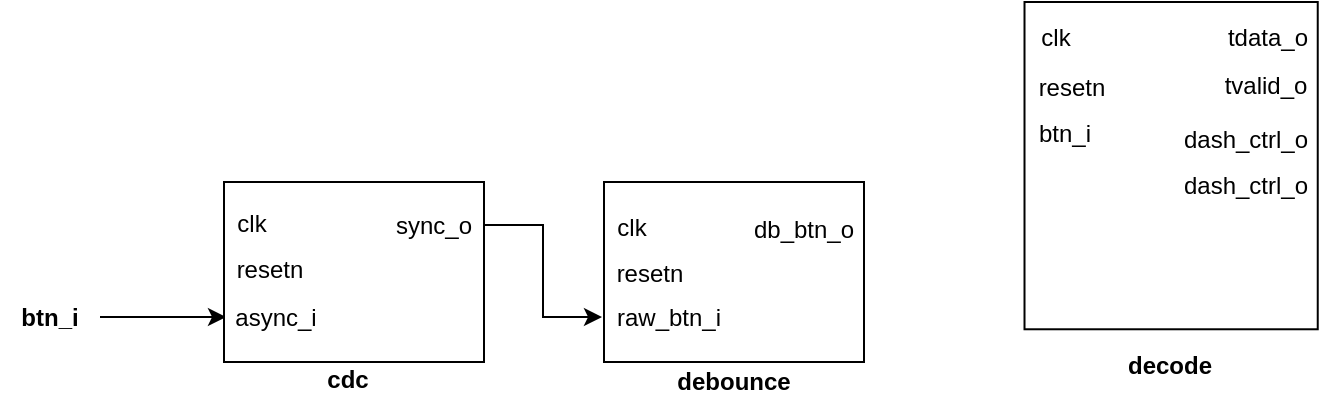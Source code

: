 <mxfile version="24.2.5" type="device">
  <diagram name="Page-1" id="hnDSSbpnhsCYQlrRJo9r">
    <mxGraphModel dx="2045" dy="643" grid="1" gridSize="10" guides="1" tooltips="1" connect="1" arrows="1" fold="1" page="1" pageScale="1" pageWidth="850" pageHeight="1100" math="0" shadow="0">
      <root>
        <mxCell id="0" />
        <mxCell id="1" parent="0" />
        <mxCell id="tqqCS_ivMZEZ87t5agF4-33" style="edgeStyle=orthogonalEdgeStyle;rounded=0;orthogonalLoop=1;jettySize=auto;html=1;exitX=1;exitY=0.5;exitDx=0;exitDy=0;entryX=0;entryY=0.5;entryDx=0;entryDy=0;" edge="1" parent="1" source="tqqCS_ivMZEZ87t5agF4-1" target="tqqCS_ivMZEZ87t5agF4-15">
          <mxGeometry relative="1" as="geometry" />
        </mxCell>
        <mxCell id="tqqCS_ivMZEZ87t5agF4-1" value="&lt;b&gt;btn_i&lt;/b&gt;" style="text;html=1;align=center;verticalAlign=middle;whiteSpace=wrap;rounded=0;" vertex="1" parent="1">
          <mxGeometry x="-380" y="234.25" width="50" height="26.5" as="geometry" />
        </mxCell>
        <mxCell id="tqqCS_ivMZEZ87t5agF4-29" value="" style="group;movable=1;resizable=1;rotatable=1;deletable=1;editable=1;locked=0;connectable=1;" vertex="1" connectable="0" parent="1">
          <mxGeometry x="-80" y="180" width="133" height="110" as="geometry" />
        </mxCell>
        <mxCell id="tqqCS_ivMZEZ87t5agF4-21" value="" style="rounded=0;whiteSpace=wrap;html=1;movable=1;resizable=1;rotatable=1;deletable=1;editable=1;locked=0;connectable=1;container=0;" vertex="1" parent="tqqCS_ivMZEZ87t5agF4-29">
          <mxGeometry x="2" width="130" height="90" as="geometry" />
        </mxCell>
        <mxCell id="tqqCS_ivMZEZ87t5agF4-22" value="clk" style="text;html=1;align=center;verticalAlign=middle;whiteSpace=wrap;rounded=0;container=0;" vertex="1" parent="tqqCS_ivMZEZ87t5agF4-29">
          <mxGeometry y="13" width="32" height="20" as="geometry" />
        </mxCell>
        <mxCell id="tqqCS_ivMZEZ87t5agF4-23" value="resetn" style="text;html=1;align=center;verticalAlign=middle;whiteSpace=wrap;rounded=0;container=0;" vertex="1" parent="tqqCS_ivMZEZ87t5agF4-29">
          <mxGeometry y="38" width="50" height="15" as="geometry" />
        </mxCell>
        <mxCell id="tqqCS_ivMZEZ87t5agF4-24" value="raw_btn_i" style="text;html=1;align=center;verticalAlign=middle;whiteSpace=wrap;rounded=0;container=0;" vertex="1" parent="tqqCS_ivMZEZ87t5agF4-29">
          <mxGeometry x="1" y="58" width="67" height="19" as="geometry" />
        </mxCell>
        <mxCell id="tqqCS_ivMZEZ87t5agF4-25" value="&lt;b&gt;debounce&lt;/b&gt;" style="text;html=1;align=center;verticalAlign=middle;whiteSpace=wrap;rounded=0;container=0;" vertex="1" parent="tqqCS_ivMZEZ87t5agF4-29">
          <mxGeometry x="34" y="90" width="66" height="20" as="geometry" />
        </mxCell>
        <mxCell id="tqqCS_ivMZEZ87t5agF4-26" value="db_btn_o" style="text;html=1;align=center;verticalAlign=middle;whiteSpace=wrap;rounded=0;fontStyle=0;container=0;" vertex="1" parent="tqqCS_ivMZEZ87t5agF4-29">
          <mxGeometry x="71" y="16" width="62" height="15" as="geometry" />
        </mxCell>
        <mxCell id="tqqCS_ivMZEZ87t5agF4-31" value="" style="group;movable=1;resizable=1;rotatable=1;deletable=1;editable=1;locked=0;connectable=1;" vertex="1" connectable="0" parent="1">
          <mxGeometry x="-270" y="180" width="132" height="109" as="geometry" />
        </mxCell>
        <mxCell id="tqqCS_ivMZEZ87t5agF4-12" value="" style="rounded=0;whiteSpace=wrap;html=1;movable=1;resizable=1;rotatable=1;deletable=1;editable=1;locked=0;connectable=1;" vertex="1" parent="tqqCS_ivMZEZ87t5agF4-31">
          <mxGeometry x="2" width="130" height="90" as="geometry" />
        </mxCell>
        <mxCell id="tqqCS_ivMZEZ87t5agF4-13" value="clk" style="text;html=1;align=center;verticalAlign=middle;whiteSpace=wrap;rounded=0;movable=1;resizable=1;rotatable=1;deletable=1;editable=1;locked=0;connectable=1;container=0;" vertex="1" parent="tqqCS_ivMZEZ87t5agF4-31">
          <mxGeometry y="11" width="32" height="20" as="geometry" />
        </mxCell>
        <mxCell id="tqqCS_ivMZEZ87t5agF4-14" value="resetn" style="text;html=1;align=center;verticalAlign=middle;whiteSpace=wrap;rounded=0;movable=1;resizable=1;rotatable=1;deletable=1;editable=1;locked=0;connectable=1;" vertex="1" parent="tqqCS_ivMZEZ87t5agF4-31">
          <mxGeometry y="36" width="50" height="15" as="geometry" />
        </mxCell>
        <mxCell id="tqqCS_ivMZEZ87t5agF4-15" value="async_i" style="text;html=1;align=center;verticalAlign=middle;whiteSpace=wrap;rounded=0;movable=1;resizable=1;rotatable=1;deletable=1;editable=1;locked=0;connectable=1;" vertex="1" parent="tqqCS_ivMZEZ87t5agF4-31">
          <mxGeometry x="3" y="60" width="50" height="15" as="geometry" />
        </mxCell>
        <mxCell id="tqqCS_ivMZEZ87t5agF4-16" value="&lt;b&gt;cdc&lt;/b&gt;" style="text;html=1;align=center;verticalAlign=middle;whiteSpace=wrap;rounded=0;movable=1;resizable=1;rotatable=1;deletable=1;editable=1;locked=0;connectable=1;" vertex="1" parent="tqqCS_ivMZEZ87t5agF4-31">
          <mxGeometry x="35" y="89" width="58" height="20" as="geometry" />
        </mxCell>
        <mxCell id="tqqCS_ivMZEZ87t5agF4-17" value="sync_o" style="text;html=1;align=center;verticalAlign=middle;whiteSpace=wrap;rounded=0;fontStyle=0;movable=1;resizable=1;rotatable=1;deletable=1;editable=1;locked=0;connectable=1;" vertex="1" parent="tqqCS_ivMZEZ87t5agF4-31">
          <mxGeometry x="82" y="14" width="50" height="15" as="geometry" />
        </mxCell>
        <mxCell id="tqqCS_ivMZEZ87t5agF4-34" style="edgeStyle=orthogonalEdgeStyle;rounded=0;orthogonalLoop=1;jettySize=auto;html=1;exitX=1;exitY=0.5;exitDx=0;exitDy=0;entryX=0;entryY=0.5;entryDx=0;entryDy=0;" edge="1" parent="1" source="tqqCS_ivMZEZ87t5agF4-17" target="tqqCS_ivMZEZ87t5agF4-24">
          <mxGeometry relative="1" as="geometry" />
        </mxCell>
        <mxCell id="tqqCS_ivMZEZ87t5agF4-36" value="" style="rounded=0;whiteSpace=wrap;html=1;movable=1;resizable=1;rotatable=1;deletable=1;editable=1;locked=0;connectable=1;container=0;" vertex="1" parent="1">
          <mxGeometry x="132.256" y="90" width="146.617" height="163.636" as="geometry" />
        </mxCell>
        <mxCell id="tqqCS_ivMZEZ87t5agF4-37" value="clk" style="text;html=1;align=center;verticalAlign=middle;whiteSpace=wrap;rounded=0;container=0;" vertex="1" parent="1">
          <mxGeometry x="130" y="89.996" width="36.09" height="36.364" as="geometry" />
        </mxCell>
        <mxCell id="tqqCS_ivMZEZ87t5agF4-38" value="resetn" style="text;html=1;align=center;verticalAlign=middle;whiteSpace=wrap;rounded=0;container=0;" vertex="1" parent="1">
          <mxGeometry x="128" y="119.091" width="56.391" height="27.273" as="geometry" />
        </mxCell>
        <mxCell id="tqqCS_ivMZEZ87t5agF4-39" value="btn_i" style="text;html=1;align=center;verticalAlign=middle;whiteSpace=wrap;rounded=0;container=0;" vertex="1" parent="1">
          <mxGeometry x="122" y="138.45" width="61.39" height="34.55" as="geometry" />
        </mxCell>
        <mxCell id="tqqCS_ivMZEZ87t5agF4-40" value="&lt;b&gt;decode&lt;/b&gt;" style="text;html=1;align=center;verticalAlign=middle;whiteSpace=wrap;rounded=0;container=0;" vertex="1" parent="1">
          <mxGeometry x="168.346" y="253.636" width="74.436" height="36.364" as="geometry" />
        </mxCell>
        <mxCell id="tqqCS_ivMZEZ87t5agF4-41" value="tdata_o" style="text;html=1;align=center;verticalAlign=middle;whiteSpace=wrap;rounded=0;fontStyle=0;container=0;" vertex="1" parent="1">
          <mxGeometry x="219.075" y="94.091" width="69.925" height="27.273" as="geometry" />
        </mxCell>
        <mxCell id="tqqCS_ivMZEZ87t5agF4-42" value="tvalid_o" style="text;html=1;align=center;verticalAlign=middle;whiteSpace=wrap;rounded=0;fontStyle=0;container=0;" vertex="1" parent="1">
          <mxGeometry x="218.075" y="118.361" width="69.925" height="27.273" as="geometry" />
        </mxCell>
        <mxCell id="tqqCS_ivMZEZ87t5agF4-43" value="dash_ctrl_o" style="text;html=1;align=center;verticalAlign=middle;whiteSpace=wrap;rounded=0;fontStyle=0;container=0;" vertex="1" parent="1">
          <mxGeometry x="208.075" y="145.731" width="69.925" height="27.273" as="geometry" />
        </mxCell>
        <mxCell id="tqqCS_ivMZEZ87t5agF4-47" value="dash_ctrl_o" style="text;html=1;align=center;verticalAlign=middle;whiteSpace=wrap;rounded=0;fontStyle=0;container=0;" vertex="1" parent="1">
          <mxGeometry x="208.075" y="168.731" width="69.925" height="27.273" as="geometry" />
        </mxCell>
      </root>
    </mxGraphModel>
  </diagram>
</mxfile>
